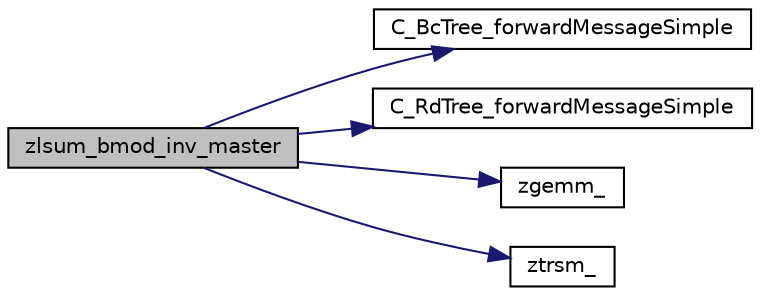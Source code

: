 digraph "zlsum_bmod_inv_master"
{
 // LATEX_PDF_SIZE
  edge [fontname="Helvetica",fontsize="10",labelfontname="Helvetica",labelfontsize="10"];
  node [fontname="Helvetica",fontsize="10",shape=record];
  rankdir="LR";
  Node1 [label="zlsum_bmod_inv_master",height=0.2,width=0.4,color="black", fillcolor="grey75", style="filled", fontcolor="black",tooltip=" "];
  Node1 -> Node2 [color="midnightblue",fontsize="10",style="solid",fontname="Helvetica"];
  Node2 [label="C_BcTree_forwardMessageSimple",height=0.2,width=0.4,color="black", fillcolor="white", style="filled",URL="$comm__tree_8c.html#a0a0c50b2a7945da4d4d796263871fcca",tooltip=" "];
  Node1 -> Node3 [color="midnightblue",fontsize="10",style="solid",fontname="Helvetica"];
  Node3 [label="C_RdTree_forwardMessageSimple",height=0.2,width=0.4,color="black", fillcolor="white", style="filled",URL="$comm__tree_8c.html#a80439c78627216d7736f2513f4419b0f",tooltip=" "];
  Node1 -> Node4 [color="midnightblue",fontsize="10",style="solid",fontname="Helvetica"];
  Node4 [label="zgemm_",height=0.2,width=0.4,color="black", fillcolor="white", style="filled",URL="$superlu__zdefs_8h.html#a7566d50f83608ee97bd5615d38ca010f",tooltip=" "];
  Node1 -> Node5 [color="midnightblue",fontsize="10",style="solid",fontname="Helvetica"];
  Node5 [label="ztrsm_",height=0.2,width=0.4,color="black", fillcolor="white", style="filled",URL="$superlu__zdefs_8h.html#a1671031d6950cd6215afef01d3046644",tooltip=" "];
}
